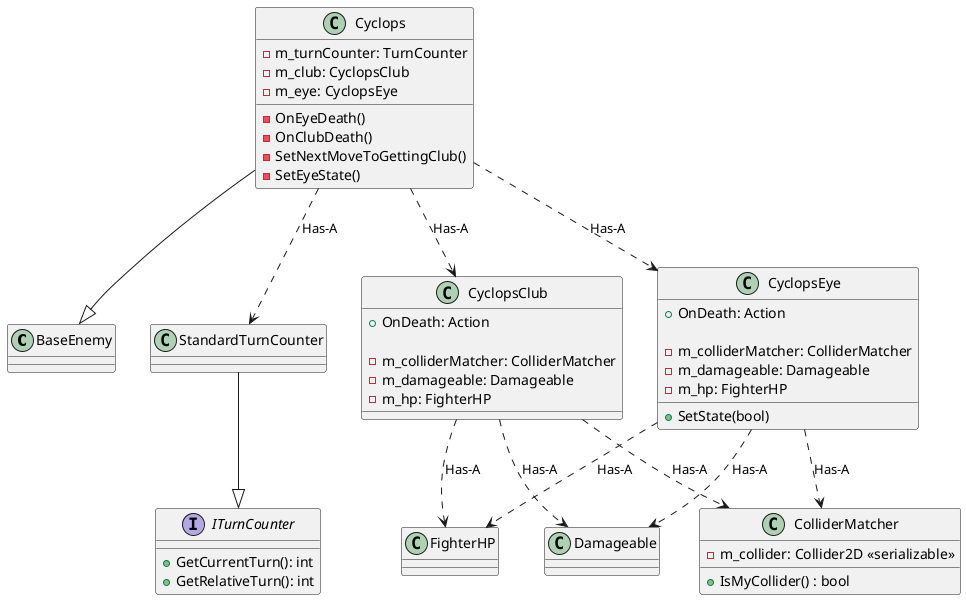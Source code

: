 @startuml
class BaseEnemy

class Cyclops{
- m_turnCounter: TurnCounter
- m_club: CyclopsClub
- m_eye: CyclopsEye

- OnEyeDeath()
- OnClubDeath()
- SetNextMoveToGettingClub()
- SetEyeState()

}
Cyclops --|> BaseEnemy
Cyclops ..> StandardTurnCounter: Has-A
Cyclops ..> CyclopsClub: Has-A
Cyclops ..> CyclopsEye: Has-A

Interface ITurnCounter{
+ GetCurrentTurn(): int
+ GetRelativeTurn(): int
}

class StandardTurnCounter
StandardTurnCounter --|> ITurnCounter


class CyclopsClub{
+ OnDeath: Action

- m_colliderMatcher: ColliderMatcher
- m_damageable: Damageable
- m_hp: FighterHP
}
CyclopsClub ..> ColliderMatcher: Has-A
CyclopsClub ..> Damageable: Has-A
CyclopsClub ..> FighterHP: Has-A

class CyclopsEye{
+ OnDeath: Action

- m_colliderMatcher: ColliderMatcher
- m_damageable: Damageable
- m_hp: FighterHP

+ SetState(bool)
}
CyclopsEye ..> ColliderMatcher: Has-A
CyclopsEye ..> Damageable: Has-A
CyclopsEye ..> FighterHP: Has-A


class Damageable
class FighterHP

class ColliderMatcher{
- m_collider: Collider2D <<serializable>>

+ IsMyCollider() : bool
}

@enduml